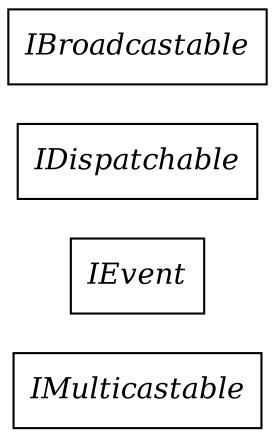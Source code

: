 strict digraph interface_diagram {
  rankdir=LR;
  IMulticastable[
    label="IMulticastable",
    URL="IMulticastable.html",
    tooltip="com.sekati.events.IMulticastable",
    fontname="Times-Italic",
    shape="record"
  ];
  IEvent[
    label="IEvent",
    URL="IEvent.html",
    tooltip="com.sekati.events.IEvent",
    fontname="Times-Italic",
    shape="record"
  ];
  IDispatchable[
    label="IDispatchable",
    URL="IDispatchable.html",
    tooltip="com.sekati.events.IDispatchable",
    fontname="Times-Italic",
    shape="record"
  ];
  IBroadcastable[
    label="IBroadcastable",
    URL="IBroadcastable.html",
    tooltip="com.sekati.events.IBroadcastable",
    fontname="Times-Italic",
    shape="record"
  ];
}
